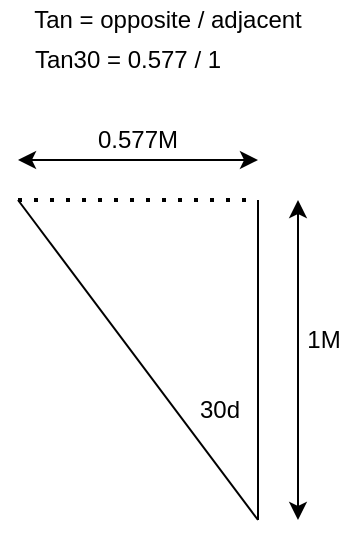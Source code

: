<mxfile>
    <diagram id="-wlLVprCHc9my_vcuULd" name="Page-1">
        <mxGraphModel dx="759" dy="269" grid="1" gridSize="10" guides="1" tooltips="1" connect="1" arrows="1" fold="1" page="1" pageScale="1" pageWidth="827" pageHeight="1169" math="0" shadow="0">
            <root>
                <mxCell id="0"/>
                <mxCell id="1" parent="0"/>
                <mxCell id="2" value="" style="endArrow=none;html=1;" parent="1" edge="1">
                    <mxGeometry width="50" height="50" relative="1" as="geometry">
                        <mxPoint x="160" y="300" as="sourcePoint"/>
                        <mxPoint x="160" y="140" as="targetPoint"/>
                    </mxGeometry>
                </mxCell>
                <mxCell id="3" value="" style="endArrow=none;html=1;" parent="1" edge="1">
                    <mxGeometry width="50" height="50" relative="1" as="geometry">
                        <mxPoint x="160" y="300" as="sourcePoint"/>
                        <mxPoint x="40" y="140" as="targetPoint"/>
                    </mxGeometry>
                </mxCell>
                <mxCell id="4" value="1M" style="text;html=1;align=center;verticalAlign=middle;whiteSpace=wrap;rounded=0;" parent="1" vertex="1">
                    <mxGeometry x="180" y="200" width="26" height="20" as="geometry"/>
                </mxCell>
                <mxCell id="6" value="" style="endArrow=none;dashed=1;html=1;dashPattern=1 3;strokeWidth=2;" parent="1" edge="1">
                    <mxGeometry width="50" height="50" relative="1" as="geometry">
                        <mxPoint x="40" y="140" as="sourcePoint"/>
                        <mxPoint x="160" y="140" as="targetPoint"/>
                    </mxGeometry>
                </mxCell>
                <mxCell id="7" value="30d" style="text;html=1;align=center;verticalAlign=middle;whiteSpace=wrap;rounded=0;" parent="1" vertex="1">
                    <mxGeometry x="121" y="230" width="40" height="30" as="geometry"/>
                </mxCell>
                <mxCell id="8" value="Tan = opposite / adjacent" style="text;html=1;align=center;verticalAlign=middle;whiteSpace=wrap;rounded=0;" parent="1" vertex="1">
                    <mxGeometry x="40" y="40" width="150" height="20" as="geometry"/>
                </mxCell>
                <mxCell id="9" value="Tan30 = 0.577 / 1" style="text;html=1;align=center;verticalAlign=middle;whiteSpace=wrap;rounded=0;" parent="1" vertex="1">
                    <mxGeometry x="40" y="60" width="110" height="20" as="geometry"/>
                </mxCell>
                <mxCell id="10" value="" style="endArrow=classic;startArrow=classic;html=1;" parent="1" edge="1">
                    <mxGeometry width="50" height="50" relative="1" as="geometry">
                        <mxPoint x="180" y="300" as="sourcePoint"/>
                        <mxPoint x="180" y="140" as="targetPoint"/>
                    </mxGeometry>
                </mxCell>
                <mxCell id="11" value="" style="endArrow=classic;startArrow=classic;html=1;" parent="1" edge="1">
                    <mxGeometry width="50" height="50" relative="1" as="geometry">
                        <mxPoint x="40" y="120" as="sourcePoint"/>
                        <mxPoint x="160" y="120" as="targetPoint"/>
                    </mxGeometry>
                </mxCell>
                <mxCell id="12" value="0.577M" style="text;html=1;align=center;verticalAlign=middle;whiteSpace=wrap;rounded=0;" parent="1" vertex="1">
                    <mxGeometry x="70" y="100" width="60" height="20" as="geometry"/>
                </mxCell>
            </root>
        </mxGraphModel>
    </diagram>
    <diagram id="v1vf_LCnD-WrACQvbWm-" name="Page-2">
        <mxGraphModel dx="759" dy="540" grid="1" gridSize="10" guides="1" tooltips="1" connect="1" arrows="1" fold="1" page="1" pageScale="1" pageWidth="827" pageHeight="1169" math="0" shadow="0">
            <root>
                <mxCell id="0"/>
                <mxCell id="1" parent="0"/>
                <mxCell id="jGFHX71rHe09IrauS3iR-1" value="&lt;font style=&quot;font-size: 14px;&quot;&gt;Voxel Layout&lt;/font&gt;" style="text;html=1;align=center;verticalAlign=middle;whiteSpace=wrap;rounded=0;fontStyle=1" parent="1" vertex="1">
                    <mxGeometry x="10" y="10" width="100" height="30" as="geometry"/>
                </mxCell>
                <mxCell id="1k7oGclcekhdIOoJapOF-1" value="Voxel Block - 8x8x8 (512 Bytes)" style="text;html=1;align=center;verticalAlign=middle;whiteSpace=wrap;rounded=0;fontStyle=1" vertex="1" parent="1">
                    <mxGeometry x="20" y="230" width="200" height="30" as="geometry"/>
                </mxCell>
                <mxCell id="1k7oGclcekhdIOoJapOF-2" value="XRow&amp;nbsp; = 2x UINT 32 bit" style="text;html=1;align=center;verticalAlign=middle;whiteSpace=wrap;rounded=0;" vertex="1" parent="1">
                    <mxGeometry x="20" y="260" width="140" height="30" as="geometry"/>
                </mxCell>
                <mxCell id="1k7oGclcekhdIOoJapOF-3" value="YPlane = 8 x XRow" style="text;html=1;align=center;verticalAlign=middle;whiteSpace=wrap;rounded=0;" vertex="1" parent="1">
                    <mxGeometry x="20" y="290" width="120" height="30" as="geometry"/>
                </mxCell>
                <mxCell id="1k7oGclcekhdIOoJapOF-4" value="ZBlock = 8x YPlane&amp;nbsp;" style="text;html=1;align=center;verticalAlign=middle;whiteSpace=wrap;rounded=0;" vertex="1" parent="1">
                    <mxGeometry x="20" y="320" width="120" height="30" as="geometry"/>
                </mxCell>
                <mxCell id="jGFHX71rHe09IrauS3iR-5" value="" style="whiteSpace=wrap;html=1;aspect=fixed;fillColor=none;" parent="1" vertex="1">
                    <mxGeometry x="70" y="120" width="40" height="40" as="geometry"/>
                </mxCell>
                <mxCell id="jGFHX71rHe09IrauS3iR-6" value="" style="whiteSpace=wrap;html=1;aspect=fixed;fillColor=none;dashed=1;" parent="1" vertex="1">
                    <mxGeometry x="90" y="100" width="40" height="40" as="geometry"/>
                </mxCell>
                <mxCell id="jGFHX71rHe09IrauS3iR-7" value="" style="endArrow=none;html=1;exitX=0;exitY=0;exitDx=0;exitDy=0;entryX=0;entryY=0;entryDx=0;entryDy=0;dashed=1;" parent="1" source="jGFHX71rHe09IrauS3iR-5" target="jGFHX71rHe09IrauS3iR-6" edge="1">
                    <mxGeometry width="50" height="50" relative="1" as="geometry">
                        <mxPoint x="250" y="280" as="sourcePoint"/>
                        <mxPoint x="300" y="230" as="targetPoint"/>
                    </mxGeometry>
                </mxCell>
                <mxCell id="jGFHX71rHe09IrauS3iR-8" value="" style="endArrow=none;html=1;exitX=0.5;exitY=0.5;exitDx=0;exitDy=0;exitPerimeter=0;entryX=1;entryY=0;entryDx=0;entryDy=0;dashed=1;" parent="1" source="jGFHX71rHe09IrauS3iR-6" target="jGFHX71rHe09IrauS3iR-6" edge="1">
                    <mxGeometry width="50" height="50" relative="1" as="geometry">
                        <mxPoint x="250" y="280" as="sourcePoint"/>
                        <mxPoint x="300" y="230" as="targetPoint"/>
                    </mxGeometry>
                </mxCell>
                <mxCell id="jGFHX71rHe09IrauS3iR-9" value="" style="endArrow=none;html=1;exitX=1;exitY=1;exitDx=0;exitDy=0;entryX=1;entryY=1;entryDx=0;entryDy=0;dashed=1;" parent="1" source="jGFHX71rHe09IrauS3iR-5" target="jGFHX71rHe09IrauS3iR-6" edge="1">
                    <mxGeometry width="50" height="50" relative="1" as="geometry">
                        <mxPoint x="250" y="280" as="sourcePoint"/>
                        <mxPoint x="300" y="230" as="targetPoint"/>
                    </mxGeometry>
                </mxCell>
                <mxCell id="jGFHX71rHe09IrauS3iR-10" value="" style="endArrow=none;dashed=1;html=1;strokeWidth=1;exitX=0;exitY=1;exitDx=0;exitDy=0;entryX=0;entryY=1;entryDx=0;entryDy=0;" parent="1" source="jGFHX71rHe09IrauS3iR-5" target="jGFHX71rHe09IrauS3iR-6" edge="1">
                    <mxGeometry width="50" height="50" relative="1" as="geometry">
                        <mxPoint x="250" y="280" as="sourcePoint"/>
                        <mxPoint x="300" y="230" as="targetPoint"/>
                    </mxGeometry>
                </mxCell>
                <mxCell id="jGFHX71rHe09IrauS3iR-11" value="" style="whiteSpace=wrap;html=1;aspect=fixed;fillColor=none;" parent="1" vertex="1">
                    <mxGeometry x="110" y="120" width="40" height="40" as="geometry"/>
                </mxCell>
                <mxCell id="jGFHX71rHe09IrauS3iR-13" value="" style="whiteSpace=wrap;html=1;aspect=fixed;fillColor=none;dashed=1;" parent="1" vertex="1">
                    <mxGeometry x="130" y="100" width="40" height="40" as="geometry"/>
                </mxCell>
                <mxCell id="jGFHX71rHe09IrauS3iR-14" value="" style="endArrow=none;html=1;exitX=1;exitY=1;exitDx=0;exitDy=0;entryX=1;entryY=1;entryDx=0;entryDy=0;" parent="1" source="jGFHX71rHe09IrauS3iR-11" target="jGFHX71rHe09IrauS3iR-13" edge="1">
                    <mxGeometry width="50" height="50" relative="1" as="geometry">
                        <mxPoint x="250" y="280" as="sourcePoint"/>
                        <mxPoint x="300" y="230" as="targetPoint"/>
                    </mxGeometry>
                </mxCell>
                <mxCell id="jGFHX71rHe09IrauS3iR-15" value="" style="endArrow=classic;html=1;" parent="1" edge="1">
                    <mxGeometry width="50" height="50" relative="1" as="geometry">
                        <mxPoint x="70" y="180" as="sourcePoint"/>
                        <mxPoint x="150" y="180" as="targetPoint"/>
                    </mxGeometry>
                </mxCell>
                <mxCell id="jGFHX71rHe09IrauS3iR-16" value="+X" style="text;html=1;align=center;verticalAlign=middle;whiteSpace=wrap;rounded=0;" parent="1" vertex="1">
                    <mxGeometry x="100" y="180" width="30" height="20" as="geometry"/>
                </mxCell>
                <mxCell id="jGFHX71rHe09IrauS3iR-17" value="" style="endArrow=classic;html=1;" parent="1" edge="1">
                    <mxGeometry width="50" height="50" relative="1" as="geometry">
                        <mxPoint x="50" y="160" as="sourcePoint"/>
                        <mxPoint x="50" y="80" as="targetPoint"/>
                    </mxGeometry>
                </mxCell>
                <mxCell id="jGFHX71rHe09IrauS3iR-18" value="+Y" style="text;html=1;align=center;verticalAlign=middle;whiteSpace=wrap;rounded=0;" parent="1" vertex="1">
                    <mxGeometry x="20" y="120" width="30" height="20" as="geometry"/>
                </mxCell>
                <mxCell id="jGFHX71rHe09IrauS3iR-19" value="" style="endArrow=classic;html=1;" parent="1" edge="1">
                    <mxGeometry width="50" height="50" relative="1" as="geometry">
                        <mxPoint x="180" y="160" as="sourcePoint"/>
                        <mxPoint x="210" y="120" as="targetPoint"/>
                    </mxGeometry>
                </mxCell>
                <mxCell id="jGFHX71rHe09IrauS3iR-20" value="-Z" style="text;html=1;align=center;verticalAlign=middle;whiteSpace=wrap;rounded=0;" parent="1" vertex="1">
                    <mxGeometry x="200" y="140" width="20" height="20" as="geometry"/>
                </mxCell>
                <mxCell id="1k7oGclcekhdIOoJapOF-5" value="" style="endArrow=none;html=1;exitX=0.5;exitY=0.5;exitDx=0;exitDy=0;exitPerimeter=0;entryX=1;entryY=0;entryDx=0;entryDy=0;" edge="1" parent="1" source="jGFHX71rHe09IrauS3iR-13" target="jGFHX71rHe09IrauS3iR-13">
                    <mxGeometry width="50" height="50" relative="1" as="geometry">
                        <mxPoint x="370" y="310" as="sourcePoint"/>
                        <mxPoint x="420" y="260" as="targetPoint"/>
                    </mxGeometry>
                </mxCell>
                <mxCell id="1k7oGclcekhdIOoJapOF-6" value="" style="whiteSpace=wrap;html=1;aspect=fixed;fillColor=none;" vertex="1" parent="1">
                    <mxGeometry x="70" y="80" width="40" height="40" as="geometry"/>
                </mxCell>
            </root>
        </mxGraphModel>
    </diagram>
</mxfile>